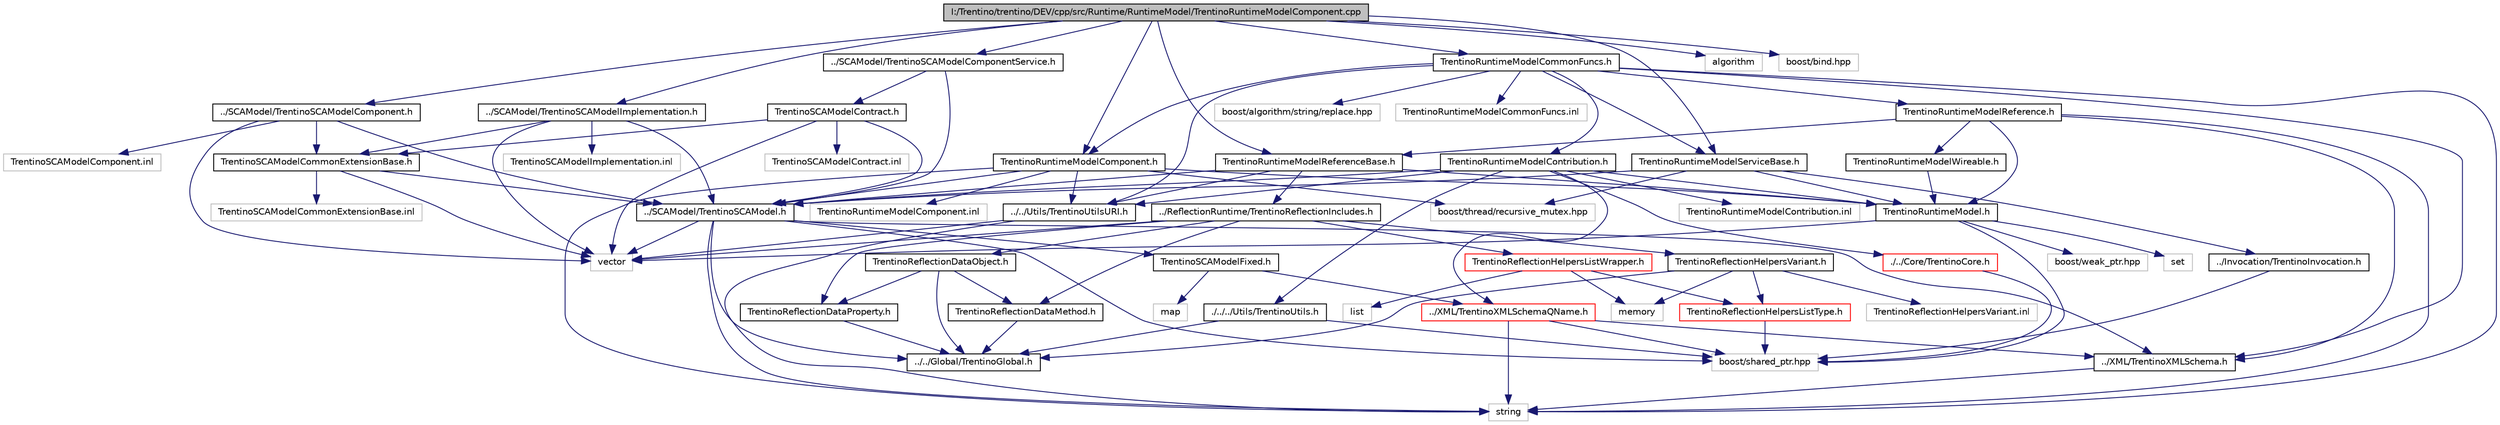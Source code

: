 digraph G
{
  edge [fontname="Helvetica",fontsize="10",labelfontname="Helvetica",labelfontsize="10"];
  node [fontname="Helvetica",fontsize="10",shape=record];
  Node1 [label="I:/Trentino/trentino/DEV/cpp/src/Runtime/RuntimeModel/TrentinoRuntimeModelComponent.cpp",height=0.2,width=0.4,color="black", fillcolor="grey75", style="filled" fontcolor="black"];
  Node1 -> Node2 [color="midnightblue",fontsize="10",style="solid",fontname="Helvetica"];
  Node2 [label="TrentinoRuntimeModelComponent.h",height=0.2,width=0.4,color="black", fillcolor="white", style="filled",URL="$_trentino_runtime_model_component_8h.html"];
  Node2 -> Node3 [color="midnightblue",fontsize="10",style="solid",fontname="Helvetica"];
  Node3 [label="string",height=0.2,width=0.4,color="grey75", fillcolor="white", style="filled"];
  Node2 -> Node4 [color="midnightblue",fontsize="10",style="solid",fontname="Helvetica"];
  Node4 [label="boost/thread/recursive_mutex.hpp",height=0.2,width=0.4,color="grey75", fillcolor="white", style="filled"];
  Node2 -> Node5 [color="midnightblue",fontsize="10",style="solid",fontname="Helvetica"];
  Node5 [label="TrentinoRuntimeModel.h",height=0.2,width=0.4,color="black", fillcolor="white", style="filled",URL="$_trentino_runtime_model_8h.html"];
  Node5 -> Node6 [color="midnightblue",fontsize="10",style="solid",fontname="Helvetica"];
  Node6 [label="vector",height=0.2,width=0.4,color="grey75", fillcolor="white", style="filled"];
  Node5 -> Node7 [color="midnightblue",fontsize="10",style="solid",fontname="Helvetica"];
  Node7 [label="set",height=0.2,width=0.4,color="grey75", fillcolor="white", style="filled"];
  Node5 -> Node8 [color="midnightblue",fontsize="10",style="solid",fontname="Helvetica"];
  Node8 [label="boost/shared_ptr.hpp",height=0.2,width=0.4,color="grey75", fillcolor="white", style="filled"];
  Node5 -> Node9 [color="midnightblue",fontsize="10",style="solid",fontname="Helvetica"];
  Node9 [label="boost/weak_ptr.hpp",height=0.2,width=0.4,color="grey75", fillcolor="white", style="filled"];
  Node2 -> Node10 [color="midnightblue",fontsize="10",style="solid",fontname="Helvetica"];
  Node10 [label="../SCAModel/TrentinoSCAModel.h",height=0.2,width=0.4,color="black", fillcolor="white", style="filled",URL="$_trentino_s_c_a_model_8h.html"];
  Node10 -> Node6 [color="midnightblue",fontsize="10",style="solid",fontname="Helvetica"];
  Node10 -> Node3 [color="midnightblue",fontsize="10",style="solid",fontname="Helvetica"];
  Node10 -> Node8 [color="midnightblue",fontsize="10",style="solid",fontname="Helvetica"];
  Node10 -> Node11 [color="midnightblue",fontsize="10",style="solid",fontname="Helvetica"];
  Node11 [label="../../Global/TrentinoGlobal.h",height=0.2,width=0.4,color="black", fillcolor="white", style="filled",URL="$_trentino_global_8h.html"];
  Node10 -> Node12 [color="midnightblue",fontsize="10",style="solid",fontname="Helvetica"];
  Node12 [label="../XML/TrentinoXMLSchema.h",height=0.2,width=0.4,color="black", fillcolor="white", style="filled",URL="$_trentino_x_m_l_schema_8h.html"];
  Node12 -> Node3 [color="midnightblue",fontsize="10",style="solid",fontname="Helvetica"];
  Node10 -> Node13 [color="midnightblue",fontsize="10",style="solid",fontname="Helvetica"];
  Node13 [label="TrentinoSCAModelFixed.h",height=0.2,width=0.4,color="black", fillcolor="white", style="filled",URL="$_trentino_s_c_a_model_fixed_8h.html"];
  Node13 -> Node14 [color="midnightblue",fontsize="10",style="solid",fontname="Helvetica"];
  Node14 [label="map",height=0.2,width=0.4,color="grey75", fillcolor="white", style="filled"];
  Node13 -> Node15 [color="midnightblue",fontsize="10",style="solid",fontname="Helvetica"];
  Node15 [label="../XML/TrentinoXMLSchemaQName.h",height=0.2,width=0.4,color="red", fillcolor="white", style="filled",URL="$_trentino_x_m_l_schema_q_name_8h.html"];
  Node15 -> Node3 [color="midnightblue",fontsize="10",style="solid",fontname="Helvetica"];
  Node15 -> Node8 [color="midnightblue",fontsize="10",style="solid",fontname="Helvetica"];
  Node15 -> Node12 [color="midnightblue",fontsize="10",style="solid",fontname="Helvetica"];
  Node2 -> Node16 [color="midnightblue",fontsize="10",style="solid",fontname="Helvetica"];
  Node16 [label="../../Utils/TrentinoUtilsURI.h",height=0.2,width=0.4,color="black", fillcolor="white", style="filled",URL="$_trentino_utils_u_r_i_8h.html"];
  Node16 -> Node6 [color="midnightblue",fontsize="10",style="solid",fontname="Helvetica"];
  Node16 -> Node3 [color="midnightblue",fontsize="10",style="solid",fontname="Helvetica"];
  Node2 -> Node17 [color="midnightblue",fontsize="10",style="solid",fontname="Helvetica"];
  Node17 [label="TrentinoRuntimeModelComponent.inl",height=0.2,width=0.4,color="grey75", fillcolor="white", style="filled"];
  Node1 -> Node18 [color="midnightblue",fontsize="10",style="solid",fontname="Helvetica"];
  Node18 [label="algorithm",height=0.2,width=0.4,color="grey75", fillcolor="white", style="filled"];
  Node1 -> Node19 [color="midnightblue",fontsize="10",style="solid",fontname="Helvetica"];
  Node19 [label="boost/bind.hpp",height=0.2,width=0.4,color="grey75", fillcolor="white", style="filled"];
  Node1 -> Node20 [color="midnightblue",fontsize="10",style="solid",fontname="Helvetica"];
  Node20 [label="TrentinoRuntimeModelServiceBase.h",height=0.2,width=0.4,color="black", fillcolor="white", style="filled",URL="$_trentino_runtime_model_service_base_8h.html"];
  Node20 -> Node4 [color="midnightblue",fontsize="10",style="solid",fontname="Helvetica"];
  Node20 -> Node5 [color="midnightblue",fontsize="10",style="solid",fontname="Helvetica"];
  Node20 -> Node10 [color="midnightblue",fontsize="10",style="solid",fontname="Helvetica"];
  Node20 -> Node21 [color="midnightblue",fontsize="10",style="solid",fontname="Helvetica"];
  Node21 [label="../Invocation/TrentinoInvocation.h",height=0.2,width=0.4,color="black", fillcolor="white", style="filled",URL="$_trentino_invocation_8h.html"];
  Node21 -> Node8 [color="midnightblue",fontsize="10",style="solid",fontname="Helvetica"];
  Node1 -> Node22 [color="midnightblue",fontsize="10",style="solid",fontname="Helvetica"];
  Node22 [label="TrentinoRuntimeModelReferenceBase.h",height=0.2,width=0.4,color="black", fillcolor="white", style="filled",URL="$_trentino_runtime_model_reference_base_8h.html"];
  Node22 -> Node5 [color="midnightblue",fontsize="10",style="solid",fontname="Helvetica"];
  Node22 -> Node10 [color="midnightblue",fontsize="10",style="solid",fontname="Helvetica"];
  Node22 -> Node16 [color="midnightblue",fontsize="10",style="solid",fontname="Helvetica"];
  Node22 -> Node23 [color="midnightblue",fontsize="10",style="solid",fontname="Helvetica"];
  Node23 [label="../ReflectionRuntime/TrentinoReflectionIncludes.h",height=0.2,width=0.4,color="black", fillcolor="white", style="filled",URL="$_trentino_reflection_includes_8h.html"];
  Node23 -> Node6 [color="midnightblue",fontsize="10",style="solid",fontname="Helvetica"];
  Node23 -> Node24 [color="midnightblue",fontsize="10",style="solid",fontname="Helvetica"];
  Node24 [label="TrentinoReflectionDataMethod.h",height=0.2,width=0.4,color="black", fillcolor="white", style="filled",URL="$_trentino_reflection_data_method_8h.html"];
  Node24 -> Node11 [color="midnightblue",fontsize="10",style="solid",fontname="Helvetica"];
  Node23 -> Node25 [color="midnightblue",fontsize="10",style="solid",fontname="Helvetica"];
  Node25 [label="TrentinoReflectionDataProperty.h",height=0.2,width=0.4,color="black", fillcolor="white", style="filled",URL="$_trentino_reflection_data_property_8h.html"];
  Node25 -> Node11 [color="midnightblue",fontsize="10",style="solid",fontname="Helvetica"];
  Node23 -> Node26 [color="midnightblue",fontsize="10",style="solid",fontname="Helvetica"];
  Node26 [label="TrentinoReflectionDataObject.h",height=0.2,width=0.4,color="black", fillcolor="white", style="filled",URL="$_trentino_reflection_data_object_8h.html"];
  Node26 -> Node11 [color="midnightblue",fontsize="10",style="solid",fontname="Helvetica"];
  Node26 -> Node25 [color="midnightblue",fontsize="10",style="solid",fontname="Helvetica"];
  Node26 -> Node24 [color="midnightblue",fontsize="10",style="solid",fontname="Helvetica"];
  Node23 -> Node27 [color="midnightblue",fontsize="10",style="solid",fontname="Helvetica"];
  Node27 [label="TrentinoReflectionHelpersVariant.h",height=0.2,width=0.4,color="black", fillcolor="white", style="filled",URL="$_trentino_reflection_helpers_variant_8h.html"];
  Node27 -> Node28 [color="midnightblue",fontsize="10",style="solid",fontname="Helvetica"];
  Node28 [label="memory",height=0.2,width=0.4,color="grey75", fillcolor="white", style="filled"];
  Node27 -> Node11 [color="midnightblue",fontsize="10",style="solid",fontname="Helvetica"];
  Node27 -> Node29 [color="midnightblue",fontsize="10",style="solid",fontname="Helvetica"];
  Node29 [label="TrentinoReflectionHelpersListType.h",height=0.2,width=0.4,color="red", fillcolor="white", style="filled",URL="$_trentino_reflection_helpers_list_type_8h.html"];
  Node29 -> Node8 [color="midnightblue",fontsize="10",style="solid",fontname="Helvetica"];
  Node27 -> Node30 [color="midnightblue",fontsize="10",style="solid",fontname="Helvetica"];
  Node30 [label="TrentinoReflectionHelpersVariant.inl",height=0.2,width=0.4,color="grey75", fillcolor="white", style="filled"];
  Node23 -> Node31 [color="midnightblue",fontsize="10",style="solid",fontname="Helvetica"];
  Node31 [label="TrentinoReflectionHelpersListWrapper.h",height=0.2,width=0.4,color="red", fillcolor="white", style="filled",URL="$_trentino_reflection_helpers_list_wrapper_8h.html"];
  Node31 -> Node28 [color="midnightblue",fontsize="10",style="solid",fontname="Helvetica"];
  Node31 -> Node32 [color="midnightblue",fontsize="10",style="solid",fontname="Helvetica"];
  Node32 [label="list",height=0.2,width=0.4,color="grey75", fillcolor="white", style="filled"];
  Node31 -> Node29 [color="midnightblue",fontsize="10",style="solid",fontname="Helvetica"];
  Node1 -> Node33 [color="midnightblue",fontsize="10",style="solid",fontname="Helvetica"];
  Node33 [label="TrentinoRuntimeModelCommonFuncs.h",height=0.2,width=0.4,color="black", fillcolor="white", style="filled",URL="$_trentino_runtime_model_common_funcs_8h.html"];
  Node33 -> Node3 [color="midnightblue",fontsize="10",style="solid",fontname="Helvetica"];
  Node33 -> Node34 [color="midnightblue",fontsize="10",style="solid",fontname="Helvetica"];
  Node34 [label="boost/algorithm/string/replace.hpp",height=0.2,width=0.4,color="grey75", fillcolor="white", style="filled"];
  Node33 -> Node35 [color="midnightblue",fontsize="10",style="solid",fontname="Helvetica"];
  Node35 [label="TrentinoRuntimeModelContribution.h",height=0.2,width=0.4,color="black", fillcolor="white", style="filled",URL="$_trentino_runtime_model_contribution_8h.html"];
  Node35 -> Node5 [color="midnightblue",fontsize="10",style="solid",fontname="Helvetica"];
  Node35 -> Node10 [color="midnightblue",fontsize="10",style="solid",fontname="Helvetica"];
  Node35 -> Node36 [color="midnightblue",fontsize="10",style="solid",fontname="Helvetica"];
  Node36 [label="./../Core/TrentinoCore.h",height=0.2,width=0.4,color="red", fillcolor="white", style="filled",URL="$_trentino_core_8h.html"];
  Node36 -> Node8 [color="midnightblue",fontsize="10",style="solid",fontname="Helvetica"];
  Node35 -> Node37 [color="midnightblue",fontsize="10",style="solid",fontname="Helvetica"];
  Node37 [label="./../../Utils/TrentinoUtils.h",height=0.2,width=0.4,color="black", fillcolor="white", style="filled",URL="$_trentino_utils_8h.html"];
  Node37 -> Node8 [color="midnightblue",fontsize="10",style="solid",fontname="Helvetica"];
  Node37 -> Node11 [color="midnightblue",fontsize="10",style="solid",fontname="Helvetica"];
  Node35 -> Node16 [color="midnightblue",fontsize="10",style="solid",fontname="Helvetica"];
  Node35 -> Node15 [color="midnightblue",fontsize="10",style="solid",fontname="Helvetica"];
  Node35 -> Node38 [color="midnightblue",fontsize="10",style="solid",fontname="Helvetica"];
  Node38 [label="TrentinoRuntimeModelContribution.inl",height=0.2,width=0.4,color="grey75", fillcolor="white", style="filled"];
  Node33 -> Node20 [color="midnightblue",fontsize="10",style="solid",fontname="Helvetica"];
  Node33 -> Node39 [color="midnightblue",fontsize="10",style="solid",fontname="Helvetica"];
  Node39 [label="TrentinoRuntimeModelReference.h",height=0.2,width=0.4,color="black", fillcolor="white", style="filled",URL="$_trentino_runtime_model_reference_8h.html"];
  Node39 -> Node22 [color="midnightblue",fontsize="10",style="solid",fontname="Helvetica"];
  Node39 -> Node3 [color="midnightblue",fontsize="10",style="solid",fontname="Helvetica"];
  Node39 -> Node5 [color="midnightblue",fontsize="10",style="solid",fontname="Helvetica"];
  Node39 -> Node12 [color="midnightblue",fontsize="10",style="solid",fontname="Helvetica"];
  Node39 -> Node40 [color="midnightblue",fontsize="10",style="solid",fontname="Helvetica"];
  Node40 [label="TrentinoRuntimeModelWireable.h",height=0.2,width=0.4,color="black", fillcolor="white", style="filled",URL="$_trentino_runtime_model_wireable_8h.html"];
  Node40 -> Node5 [color="midnightblue",fontsize="10",style="solid",fontname="Helvetica"];
  Node33 -> Node2 [color="midnightblue",fontsize="10",style="solid",fontname="Helvetica"];
  Node33 -> Node16 [color="midnightblue",fontsize="10",style="solid",fontname="Helvetica"];
  Node33 -> Node12 [color="midnightblue",fontsize="10",style="solid",fontname="Helvetica"];
  Node33 -> Node41 [color="midnightblue",fontsize="10",style="solid",fontname="Helvetica"];
  Node41 [label="TrentinoRuntimeModelCommonFuncs.inl",height=0.2,width=0.4,color="grey75", fillcolor="white", style="filled"];
  Node1 -> Node42 [color="midnightblue",fontsize="10",style="solid",fontname="Helvetica"];
  Node42 [label="../SCAModel/TrentinoSCAModelComponentService.h",height=0.2,width=0.4,color="black", fillcolor="white", style="filled",URL="$_trentino_s_c_a_model_component_service_8h.html"];
  Node42 -> Node43 [color="midnightblue",fontsize="10",style="solid",fontname="Helvetica"];
  Node43 [label="TrentinoSCAModelContract.h",height=0.2,width=0.4,color="black", fillcolor="white", style="filled",URL="$_trentino_s_c_a_model_contract_8h.html"];
  Node43 -> Node44 [color="midnightblue",fontsize="10",style="solid",fontname="Helvetica"];
  Node44 [label="TrentinoSCAModelCommonExtensionBase.h",height=0.2,width=0.4,color="black", fillcolor="white", style="filled",URL="$_trentino_s_c_a_model_common_extension_base_8h.html"];
  Node44 -> Node6 [color="midnightblue",fontsize="10",style="solid",fontname="Helvetica"];
  Node44 -> Node10 [color="midnightblue",fontsize="10",style="solid",fontname="Helvetica"];
  Node44 -> Node45 [color="midnightblue",fontsize="10",style="solid",fontname="Helvetica"];
  Node45 [label="TrentinoSCAModelCommonExtensionBase.inl",height=0.2,width=0.4,color="grey75", fillcolor="white", style="filled"];
  Node43 -> Node6 [color="midnightblue",fontsize="10",style="solid",fontname="Helvetica"];
  Node43 -> Node10 [color="midnightblue",fontsize="10",style="solid",fontname="Helvetica"];
  Node43 -> Node46 [color="midnightblue",fontsize="10",style="solid",fontname="Helvetica"];
  Node46 [label="TrentinoSCAModelContract.inl",height=0.2,width=0.4,color="grey75", fillcolor="white", style="filled"];
  Node42 -> Node10 [color="midnightblue",fontsize="10",style="solid",fontname="Helvetica"];
  Node1 -> Node47 [color="midnightblue",fontsize="10",style="solid",fontname="Helvetica"];
  Node47 [label="../SCAModel/TrentinoSCAModelComponent.h",height=0.2,width=0.4,color="black", fillcolor="white", style="filled",URL="$_trentino_s_c_a_model_component_8h.html"];
  Node47 -> Node44 [color="midnightblue",fontsize="10",style="solid",fontname="Helvetica"];
  Node47 -> Node6 [color="midnightblue",fontsize="10",style="solid",fontname="Helvetica"];
  Node47 -> Node10 [color="midnightblue",fontsize="10",style="solid",fontname="Helvetica"];
  Node47 -> Node48 [color="midnightblue",fontsize="10",style="solid",fontname="Helvetica"];
  Node48 [label="TrentinoSCAModelComponent.inl",height=0.2,width=0.4,color="grey75", fillcolor="white", style="filled"];
  Node1 -> Node49 [color="midnightblue",fontsize="10",style="solid",fontname="Helvetica"];
  Node49 [label="../SCAModel/TrentinoSCAModelImplementation.h",height=0.2,width=0.4,color="black", fillcolor="white", style="filled",URL="$_trentino_s_c_a_model_implementation_8h.html"];
  Node49 -> Node44 [color="midnightblue",fontsize="10",style="solid",fontname="Helvetica"];
  Node49 -> Node6 [color="midnightblue",fontsize="10",style="solid",fontname="Helvetica"];
  Node49 -> Node10 [color="midnightblue",fontsize="10",style="solid",fontname="Helvetica"];
  Node49 -> Node50 [color="midnightblue",fontsize="10",style="solid",fontname="Helvetica"];
  Node50 [label="TrentinoSCAModelImplementation.inl",height=0.2,width=0.4,color="grey75", fillcolor="white", style="filled"];
}
